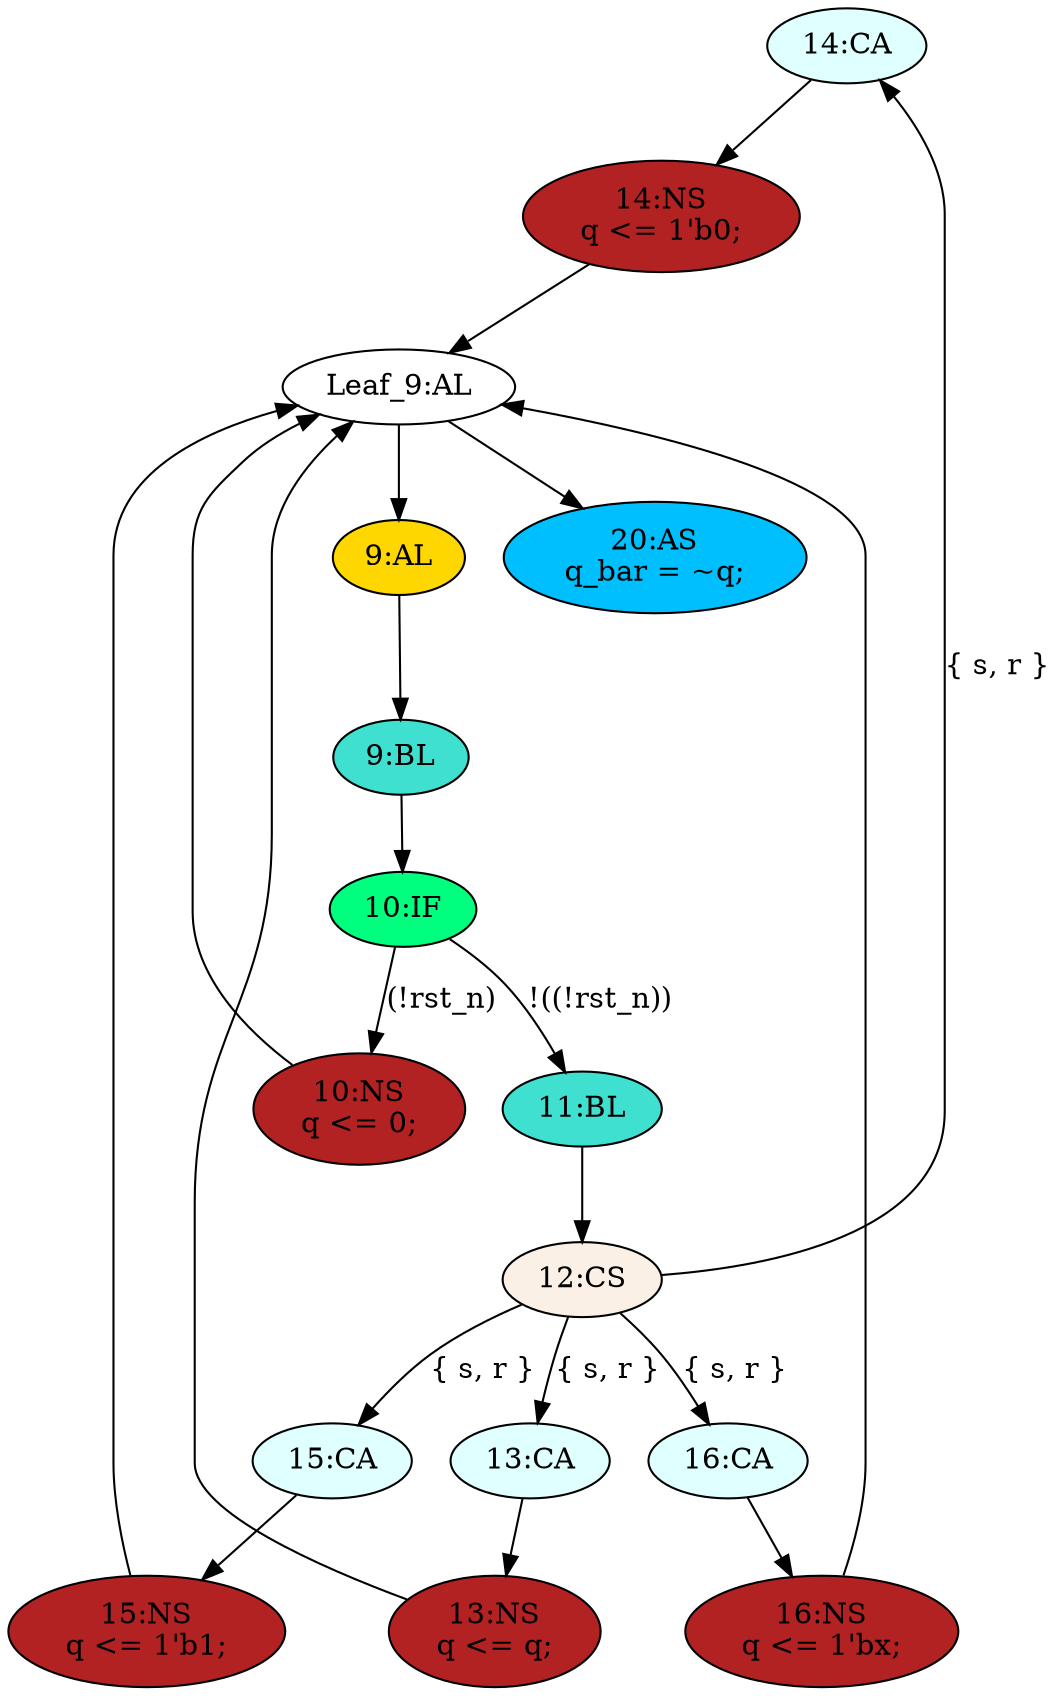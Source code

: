 strict digraph "compose( ,  )" {
	node [label="\N"];
	"14:CA"	 [ast="<pyverilog.vparser.ast.Case object at 0x7f89f5c77c50>",
		fillcolor=lightcyan,
		label="14:CA",
		statements="[]",
		style=filled,
		typ=Case];
	"14:NS"	 [ast="<pyverilog.vparser.ast.NonblockingSubstitution object at 0x7f89f5c800d0>",
		fillcolor=firebrick,
		label="14:NS
q <= 1'b0;",
		statements="[<pyverilog.vparser.ast.NonblockingSubstitution object at 0x7f89f5c800d0>]",
		style=filled,
		typ=NonblockingSubstitution];
	"14:CA" -> "14:NS"	 [cond="[]",
		lineno=None];
	"16:NS"	 [ast="<pyverilog.vparser.ast.NonblockingSubstitution object at 0x7f89f5c7b850>",
		fillcolor=firebrick,
		label="16:NS
q <= 1'bx;",
		statements="[<pyverilog.vparser.ast.NonblockingSubstitution object at 0x7f89f5c7b850>]",
		style=filled,
		typ=NonblockingSubstitution];
	"Leaf_9:AL"	 [def_var="['q']",
		label="Leaf_9:AL"];
	"16:NS" -> "Leaf_9:AL"	 [cond="[]",
		lineno=None];
	"11:BL"	 [ast="<pyverilog.vparser.ast.Block object at 0x7f89f5c853d0>",
		fillcolor=turquoise,
		label="11:BL",
		statements="[]",
		style=filled,
		typ=Block];
	"12:CS"	 [ast="<pyverilog.vparser.ast.CaseStatement object at 0x7f89f5c919d0>",
		fillcolor=linen,
		label="12:CS",
		statements="[]",
		style=filled,
		typ=CaseStatement];
	"11:BL" -> "12:CS"	 [cond="[]",
		lineno=None];
	"20:AS"	 [ast="<pyverilog.vparser.ast.Assign object at 0x7f89f5c7bd90>",
		def_var="['q_bar']",
		fillcolor=deepskyblue,
		label="20:AS
q_bar = ~q;",
		statements="[]",
		style=filled,
		typ=Assign,
		use_var="['q']"];
	"Leaf_9:AL" -> "20:AS";
	"9:AL"	 [ast="<pyverilog.vparser.ast.Always object at 0x7f89f5c71650>",
		clk_sens=False,
		fillcolor=gold,
		label="9:AL",
		sens="['clk']",
		statements="[]",
		style=filled,
		typ=Always,
		use_var="['q', 'rst_n', 's', 'r']"];
	"Leaf_9:AL" -> "9:AL";
	"12:CS" -> "14:CA"	 [cond="['s', 'r']",
		label="{ s, r }",
		lineno=12];
	"15:CA"	 [ast="<pyverilog.vparser.ast.Case object at 0x7f89f5c91450>",
		fillcolor=lightcyan,
		label="15:CA",
		statements="[]",
		style=filled,
		typ=Case];
	"12:CS" -> "15:CA"	 [cond="['s', 'r']",
		label="{ s, r }",
		lineno=12];
	"13:CA"	 [ast="<pyverilog.vparser.ast.Case object at 0x7f89f5c77dd0>",
		fillcolor=lightcyan,
		label="13:CA",
		statements="[]",
		style=filled,
		typ=Case];
	"12:CS" -> "13:CA"	 [cond="['s', 'r']",
		label="{ s, r }",
		lineno=12];
	"16:CA"	 [ast="<pyverilog.vparser.ast.Case object at 0x7f89f5c7bfd0>",
		fillcolor=lightcyan,
		label="16:CA",
		statements="[]",
		style=filled,
		typ=Case];
	"12:CS" -> "16:CA"	 [cond="['s', 'r']",
		label="{ s, r }",
		lineno=12];
	"10:IF"	 [ast="<pyverilog.vparser.ast.IfStatement object at 0x7f89f5c85110>",
		fillcolor=springgreen,
		label="10:IF",
		statements="[]",
		style=filled,
		typ=IfStatement];
	"10:IF" -> "11:BL"	 [cond="['rst_n']",
		label="!((!rst_n))",
		lineno=10];
	"10:NS"	 [ast="<pyverilog.vparser.ast.NonblockingSubstitution object at 0x7f89f5c857d0>",
		fillcolor=firebrick,
		label="10:NS
q <= 0;",
		statements="[<pyverilog.vparser.ast.NonblockingSubstitution object at 0x7f89f5c857d0>]",
		style=filled,
		typ=NonblockingSubstitution];
	"10:IF" -> "10:NS"	 [cond="['rst_n']",
		label="(!rst_n)",
		lineno=10];
	"15:NS"	 [ast="<pyverilog.vparser.ast.NonblockingSubstitution object at 0x7f89f5c91a90>",
		fillcolor=firebrick,
		label="15:NS
q <= 1'b1;",
		statements="[<pyverilog.vparser.ast.NonblockingSubstitution object at 0x7f89f5c91a90>]",
		style=filled,
		typ=NonblockingSubstitution];
	"15:NS" -> "Leaf_9:AL"	 [cond="[]",
		lineno=None];
	"15:CA" -> "15:NS"	 [cond="[]",
		lineno=None];
	"13:NS"	 [ast="<pyverilog.vparser.ast.NonblockingSubstitution object at 0x7f89f5c77390>",
		fillcolor=firebrick,
		label="13:NS
q <= q;",
		statements="[<pyverilog.vparser.ast.NonblockingSubstitution object at 0x7f89f5c77390>]",
		style=filled,
		typ=NonblockingSubstitution];
	"13:NS" -> "Leaf_9:AL"	 [cond="[]",
		lineno=None];
	"9:BL"	 [ast="<pyverilog.vparser.ast.Block object at 0x7f89f5c2d8d0>",
		fillcolor=turquoise,
		label="9:BL",
		statements="[]",
		style=filled,
		typ=Block];
	"9:BL" -> "10:IF"	 [cond="[]",
		lineno=None];
	"9:AL" -> "9:BL"	 [cond="[]",
		lineno=None];
	"13:CA" -> "13:NS"	 [cond="[]",
		lineno=None];
	"16:CA" -> "16:NS"	 [cond="[]",
		lineno=None];
	"10:NS" -> "Leaf_9:AL"	 [cond="[]",
		lineno=None];
	"14:NS" -> "Leaf_9:AL"	 [cond="[]",
		lineno=None];
}
